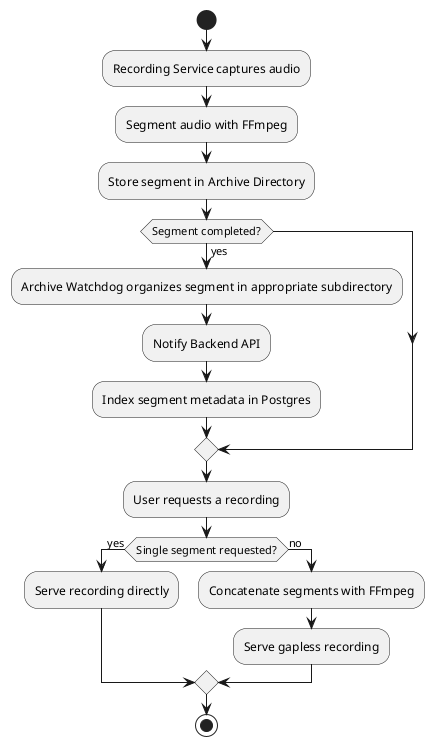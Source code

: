 @startuml Archiver Workflow

start

:Recording Service captures audio;
:Segment audio with FFmpeg;
:Store segment in Archive Directory;

if (Segment completed?) then (yes)
    :Archive Watchdog organizes segment in appropriate subdirectory;
    :Notify Backend API;
    :Index segment metadata in Postgres;
endif

:User requests a recording;
if (Single segment requested?) then (yes)
    :Serve recording directly;
else (no)
    :Concatenate segments with FFmpeg;
    :Serve gapless recording;
endif

stop

@enduml